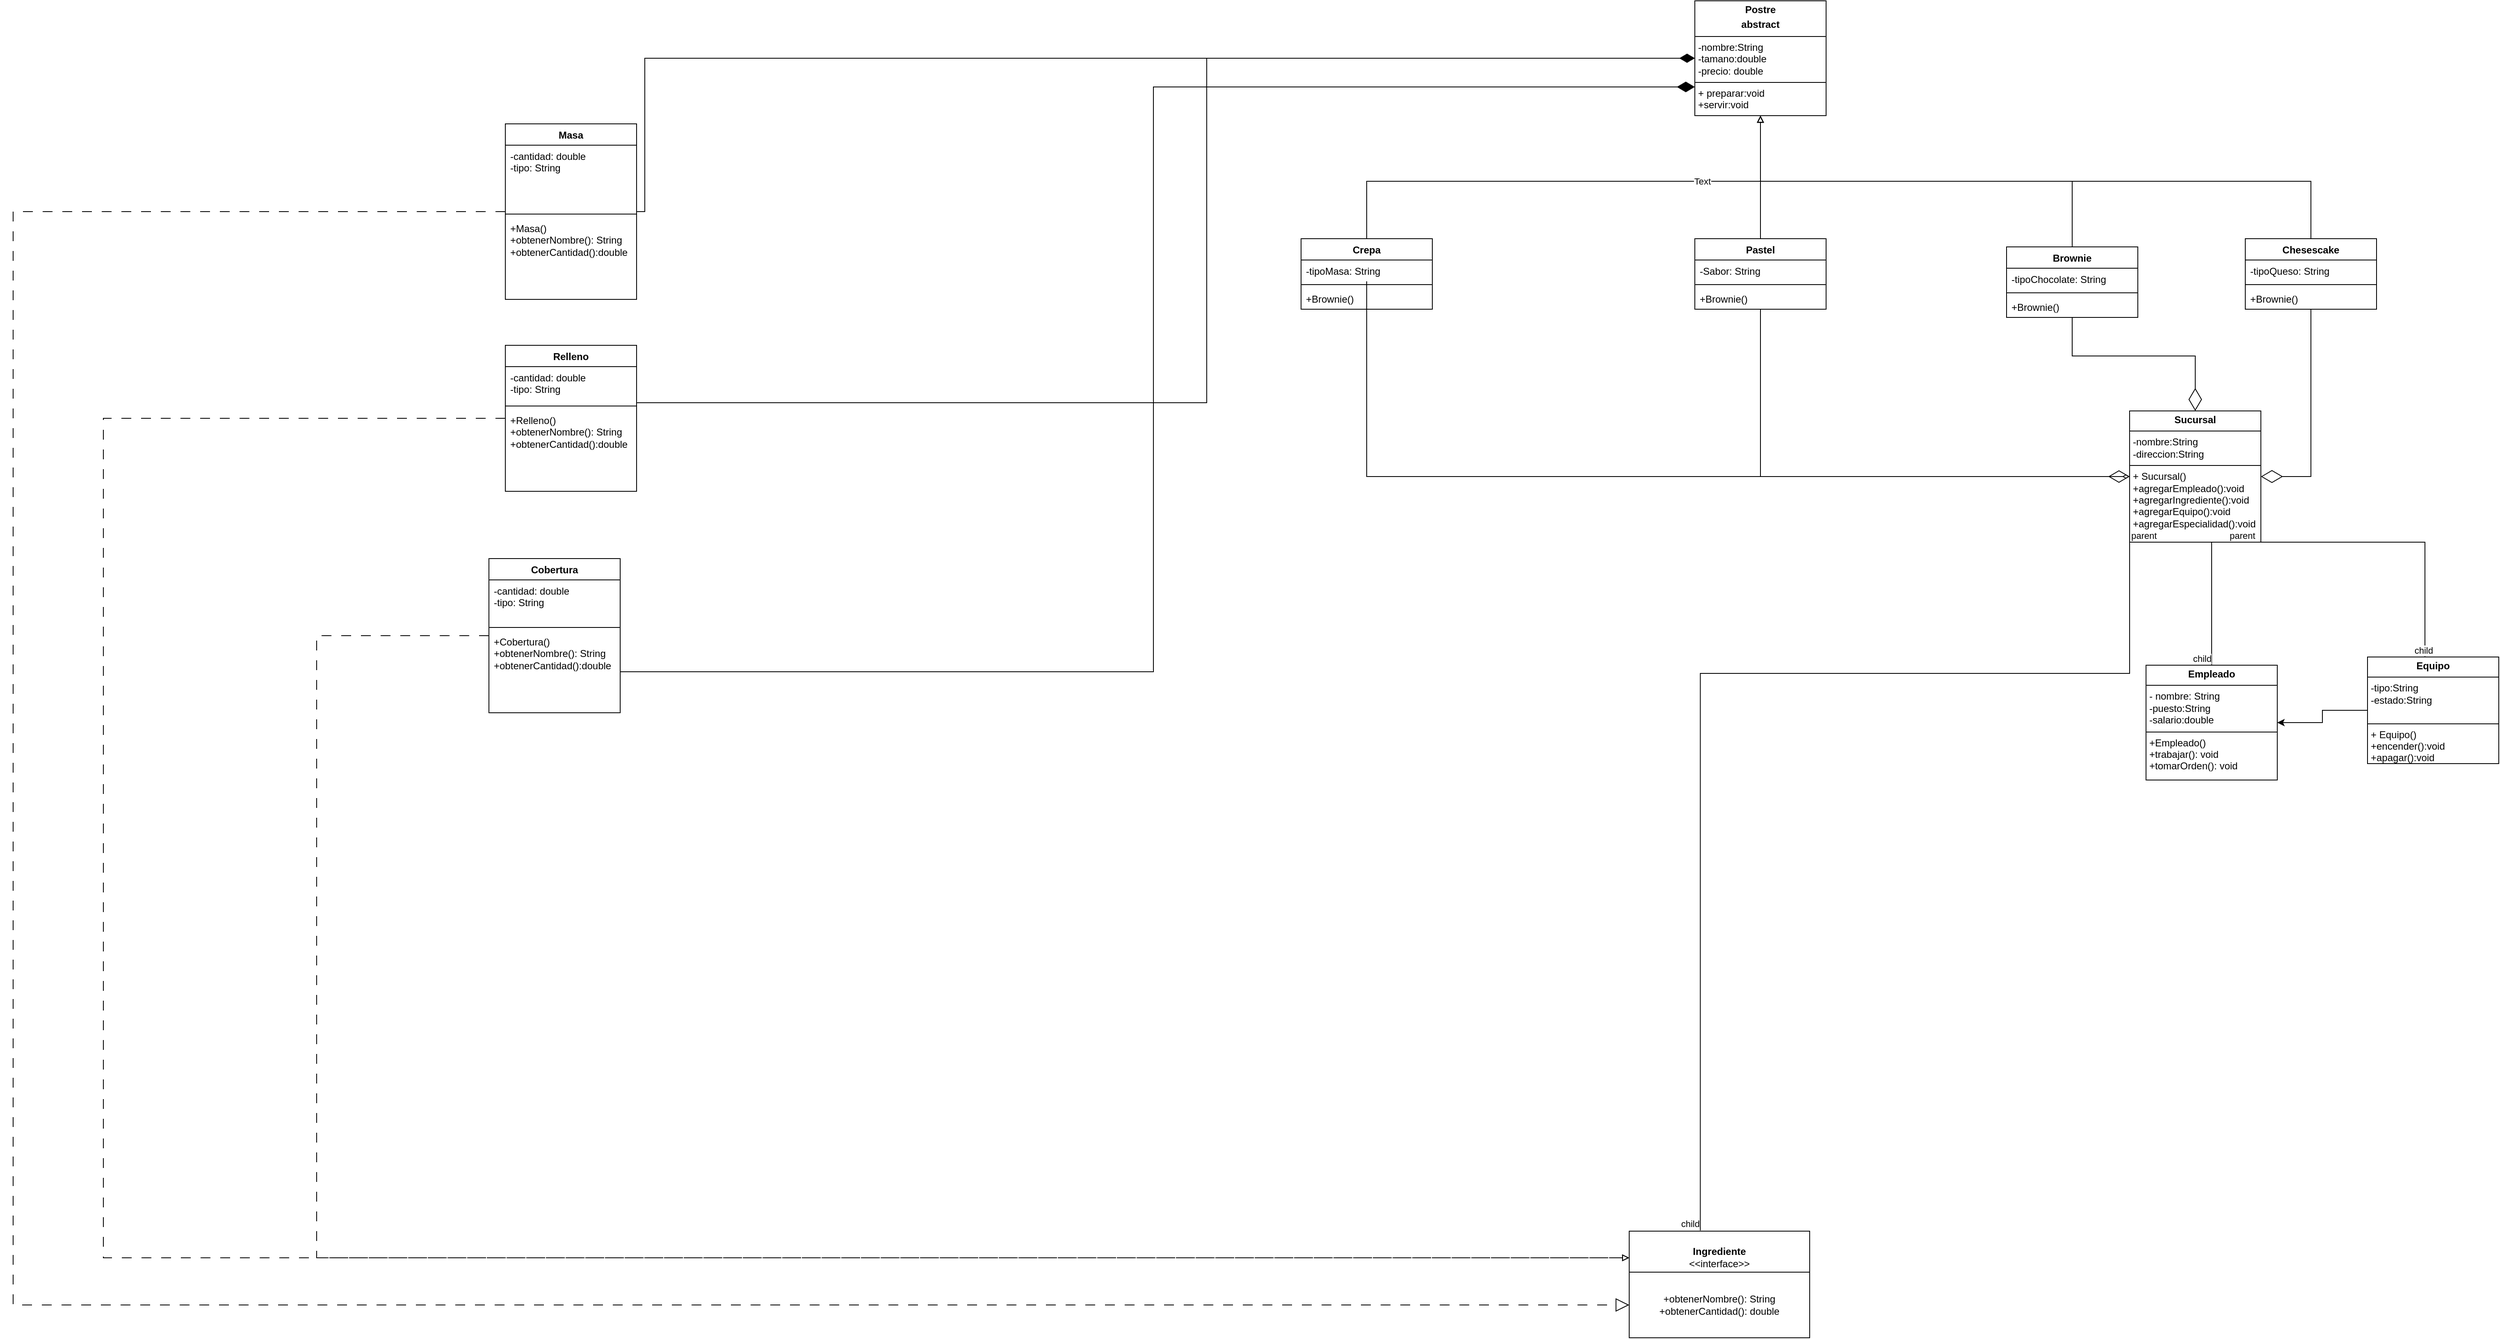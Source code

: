 <mxfile version="24.7.6">
  <diagram name="Página-1" id="UthyTfX0mN4duqOPLey2">
    <mxGraphModel dx="4994" dy="1890" grid="1" gridSize="10" guides="1" tooltips="1" connect="1" arrows="1" fold="1" page="1" pageScale="1" pageWidth="827" pageHeight="1169" math="0" shadow="0">
      <root>
        <mxCell id="0" />
        <mxCell id="1" parent="0" />
        <mxCell id="ZvyFmklkqmI3JIR-qOeb-1" value="&lt;p style=&quot;margin:0px;margin-top:4px;text-align:center;&quot;&gt;&lt;b&gt;Postre&lt;/b&gt;&lt;/p&gt;&lt;p style=&quot;margin:0px;margin-top:4px;text-align:center;&quot;&gt;&lt;b&gt;abstract&lt;/b&gt;&lt;/p&gt;&lt;hr size=&quot;1&quot; style=&quot;border-style:solid;&quot;&gt;&lt;p style=&quot;margin:0px;margin-left:4px;&quot;&gt;-nombre:String&lt;/p&gt;&lt;p style=&quot;margin:0px;margin-left:4px;&quot;&gt;-tamano:double&lt;/p&gt;&lt;p style=&quot;margin:0px;margin-left:4px;&quot;&gt;-precio: double&lt;/p&gt;&lt;hr size=&quot;1&quot; style=&quot;border-style:solid;&quot;&gt;&lt;p style=&quot;margin:0px;margin-left:4px;&quot;&gt;+ preparar:void&lt;/p&gt;&lt;p style=&quot;margin:0px;margin-left:4px;&quot;&gt;+servir:void&lt;/p&gt;" style="verticalAlign=top;align=left;overflow=fill;html=1;whiteSpace=wrap;" vertex="1" parent="1">
          <mxGeometry x="570" y="20" width="160" height="140" as="geometry" />
        </mxCell>
        <mxCell id="ZvyFmklkqmI3JIR-qOeb-35" style="edgeStyle=orthogonalEdgeStyle;rounded=0;orthogonalLoop=1;jettySize=auto;html=1;entryX=0.5;entryY=1;entryDx=0;entryDy=0;endArrow=block;endFill=0;startSize=14;jumpSize=13;" edge="1" parent="1" source="ZvyFmklkqmI3JIR-qOeb-2" target="ZvyFmklkqmI3JIR-qOeb-1">
          <mxGeometry relative="1" as="geometry">
            <Array as="points">
              <mxPoint x="170" y="240" />
              <mxPoint x="650" y="240" />
            </Array>
          </mxGeometry>
        </mxCell>
        <mxCell id="ZvyFmklkqmI3JIR-qOeb-37" value="Text" style="edgeLabel;html=1;align=center;verticalAlign=middle;resizable=0;points=[];" vertex="1" connectable="0" parent="ZvyFmklkqmI3JIR-qOeb-35">
          <mxGeometry x="0.521" relative="1" as="geometry">
            <mxPoint as="offset" />
          </mxGeometry>
        </mxCell>
        <mxCell id="ZvyFmklkqmI3JIR-qOeb-2" value="Crepa" style="swimlane;fontStyle=1;align=center;verticalAlign=top;childLayout=stackLayout;horizontal=1;startSize=26;horizontalStack=0;resizeParent=1;resizeParentMax=0;resizeLast=0;collapsible=1;marginBottom=0;whiteSpace=wrap;html=1;" vertex="1" parent="1">
          <mxGeometry x="90" y="310" width="160" height="86" as="geometry" />
        </mxCell>
        <mxCell id="ZvyFmklkqmI3JIR-qOeb-3" value="-tipoMasa: String" style="text;strokeColor=none;fillColor=none;align=left;verticalAlign=top;spacingLeft=4;spacingRight=4;overflow=hidden;rotatable=0;points=[[0,0.5],[1,0.5]];portConstraint=eastwest;whiteSpace=wrap;html=1;" vertex="1" parent="ZvyFmklkqmI3JIR-qOeb-2">
          <mxGeometry y="26" width="160" height="26" as="geometry" />
        </mxCell>
        <mxCell id="ZvyFmklkqmI3JIR-qOeb-4" value="" style="line;strokeWidth=1;fillColor=none;align=left;verticalAlign=middle;spacingTop=-1;spacingLeft=3;spacingRight=3;rotatable=0;labelPosition=right;points=[];portConstraint=eastwest;strokeColor=inherit;" vertex="1" parent="ZvyFmklkqmI3JIR-qOeb-2">
          <mxGeometry y="52" width="160" height="8" as="geometry" />
        </mxCell>
        <mxCell id="ZvyFmklkqmI3JIR-qOeb-5" value="+Brownie()" style="text;strokeColor=none;fillColor=none;align=left;verticalAlign=top;spacingLeft=4;spacingRight=4;overflow=hidden;rotatable=0;points=[[0,0.5],[1,0.5]];portConstraint=eastwest;whiteSpace=wrap;html=1;" vertex="1" parent="ZvyFmklkqmI3JIR-qOeb-2">
          <mxGeometry y="60" width="160" height="26" as="geometry" />
        </mxCell>
        <mxCell id="ZvyFmklkqmI3JIR-qOeb-38" style="edgeStyle=orthogonalEdgeStyle;rounded=0;orthogonalLoop=1;jettySize=auto;html=1;entryX=0.5;entryY=1;entryDx=0;entryDy=0;endArrow=block;endFill=0;" edge="1" parent="1" source="ZvyFmklkqmI3JIR-qOeb-6" target="ZvyFmklkqmI3JIR-qOeb-1">
          <mxGeometry relative="1" as="geometry" />
        </mxCell>
        <mxCell id="ZvyFmklkqmI3JIR-qOeb-47" style="edgeStyle=orthogonalEdgeStyle;rounded=0;orthogonalLoop=1;jettySize=auto;html=1;entryX=0;entryY=0.5;entryDx=0;entryDy=0;endArrow=diamondThin;endFill=0;" edge="1" parent="1" source="ZvyFmklkqmI3JIR-qOeb-6" target="ZvyFmklkqmI3JIR-qOeb-32">
          <mxGeometry relative="1" as="geometry">
            <Array as="points">
              <mxPoint x="650" y="600" />
            </Array>
          </mxGeometry>
        </mxCell>
        <mxCell id="ZvyFmklkqmI3JIR-qOeb-6" value="Pastel" style="swimlane;fontStyle=1;align=center;verticalAlign=top;childLayout=stackLayout;horizontal=1;startSize=26;horizontalStack=0;resizeParent=1;resizeParentMax=0;resizeLast=0;collapsible=1;marginBottom=0;whiteSpace=wrap;html=1;" vertex="1" parent="1">
          <mxGeometry x="570" y="310" width="160" height="86" as="geometry" />
        </mxCell>
        <mxCell id="ZvyFmklkqmI3JIR-qOeb-7" value="-Sabor: String" style="text;strokeColor=none;fillColor=none;align=left;verticalAlign=top;spacingLeft=4;spacingRight=4;overflow=hidden;rotatable=0;points=[[0,0.5],[1,0.5]];portConstraint=eastwest;whiteSpace=wrap;html=1;" vertex="1" parent="ZvyFmklkqmI3JIR-qOeb-6">
          <mxGeometry y="26" width="160" height="26" as="geometry" />
        </mxCell>
        <mxCell id="ZvyFmklkqmI3JIR-qOeb-8" value="" style="line;strokeWidth=1;fillColor=none;align=left;verticalAlign=middle;spacingTop=-1;spacingLeft=3;spacingRight=3;rotatable=0;labelPosition=right;points=[];portConstraint=eastwest;strokeColor=inherit;" vertex="1" parent="ZvyFmklkqmI3JIR-qOeb-6">
          <mxGeometry y="52" width="160" height="8" as="geometry" />
        </mxCell>
        <mxCell id="ZvyFmklkqmI3JIR-qOeb-9" value="+Brownie()" style="text;strokeColor=none;fillColor=none;align=left;verticalAlign=top;spacingLeft=4;spacingRight=4;overflow=hidden;rotatable=0;points=[[0,0.5],[1,0.5]];portConstraint=eastwest;whiteSpace=wrap;html=1;" vertex="1" parent="ZvyFmklkqmI3JIR-qOeb-6">
          <mxGeometry y="60" width="160" height="26" as="geometry" />
        </mxCell>
        <mxCell id="ZvyFmklkqmI3JIR-qOeb-39" style="edgeStyle=orthogonalEdgeStyle;rounded=0;orthogonalLoop=1;jettySize=auto;html=1;entryX=0.5;entryY=1;entryDx=0;entryDy=0;endArrow=block;endFill=0;" edge="1" parent="1" source="ZvyFmklkqmI3JIR-qOeb-10" target="ZvyFmklkqmI3JIR-qOeb-1">
          <mxGeometry relative="1" as="geometry">
            <Array as="points">
              <mxPoint x="1030" y="240" />
              <mxPoint x="650" y="240" />
            </Array>
          </mxGeometry>
        </mxCell>
        <mxCell id="ZvyFmklkqmI3JIR-qOeb-48" style="edgeStyle=orthogonalEdgeStyle;rounded=0;orthogonalLoop=1;jettySize=auto;html=1;entryX=0.5;entryY=0;entryDx=0;entryDy=0;endArrow=diamondThin;endFill=0;endSize=25;" edge="1" parent="1" source="ZvyFmklkqmI3JIR-qOeb-10" target="ZvyFmklkqmI3JIR-qOeb-32">
          <mxGeometry relative="1" as="geometry" />
        </mxCell>
        <mxCell id="ZvyFmklkqmI3JIR-qOeb-10" value="Brownie" style="swimlane;fontStyle=1;align=center;verticalAlign=top;childLayout=stackLayout;horizontal=1;startSize=26;horizontalStack=0;resizeParent=1;resizeParentMax=0;resizeLast=0;collapsible=1;marginBottom=0;whiteSpace=wrap;html=1;" vertex="1" parent="1">
          <mxGeometry x="950" y="320" width="160" height="86" as="geometry" />
        </mxCell>
        <mxCell id="ZvyFmklkqmI3JIR-qOeb-11" value="-tipoChocolate: String" style="text;strokeColor=none;fillColor=none;align=left;verticalAlign=top;spacingLeft=4;spacingRight=4;overflow=hidden;rotatable=0;points=[[0,0.5],[1,0.5]];portConstraint=eastwest;whiteSpace=wrap;html=1;" vertex="1" parent="ZvyFmklkqmI3JIR-qOeb-10">
          <mxGeometry y="26" width="160" height="26" as="geometry" />
        </mxCell>
        <mxCell id="ZvyFmklkqmI3JIR-qOeb-12" value="" style="line;strokeWidth=1;fillColor=none;align=left;verticalAlign=middle;spacingTop=-1;spacingLeft=3;spacingRight=3;rotatable=0;labelPosition=right;points=[];portConstraint=eastwest;strokeColor=inherit;" vertex="1" parent="ZvyFmklkqmI3JIR-qOeb-10">
          <mxGeometry y="52" width="160" height="8" as="geometry" />
        </mxCell>
        <mxCell id="ZvyFmklkqmI3JIR-qOeb-13" value="+Brownie()" style="text;strokeColor=none;fillColor=none;align=left;verticalAlign=top;spacingLeft=4;spacingRight=4;overflow=hidden;rotatable=0;points=[[0,0.5],[1,0.5]];portConstraint=eastwest;whiteSpace=wrap;html=1;" vertex="1" parent="ZvyFmklkqmI3JIR-qOeb-10">
          <mxGeometry y="60" width="160" height="26" as="geometry" />
        </mxCell>
        <mxCell id="ZvyFmklkqmI3JIR-qOeb-40" style="edgeStyle=orthogonalEdgeStyle;rounded=0;orthogonalLoop=1;jettySize=auto;html=1;entryX=0.5;entryY=1;entryDx=0;entryDy=0;endArrow=block;endFill=0;" edge="1" parent="1" source="ZvyFmklkqmI3JIR-qOeb-14" target="ZvyFmklkqmI3JIR-qOeb-1">
          <mxGeometry relative="1" as="geometry">
            <Array as="points">
              <mxPoint x="1321" y="240" />
              <mxPoint x="650" y="240" />
            </Array>
          </mxGeometry>
        </mxCell>
        <mxCell id="ZvyFmklkqmI3JIR-qOeb-49" style="edgeStyle=orthogonalEdgeStyle;rounded=0;orthogonalLoop=1;jettySize=auto;html=1;entryX=1;entryY=0.5;entryDx=0;entryDy=0;endArrow=diamondThin;endFill=0;endSize=24;" edge="1" parent="1" source="ZvyFmklkqmI3JIR-qOeb-14" target="ZvyFmklkqmI3JIR-qOeb-32">
          <mxGeometry relative="1" as="geometry" />
        </mxCell>
        <mxCell id="ZvyFmklkqmI3JIR-qOeb-14" value="Chesescake" style="swimlane;fontStyle=1;align=center;verticalAlign=top;childLayout=stackLayout;horizontal=1;startSize=26;horizontalStack=0;resizeParent=1;resizeParentMax=0;resizeLast=0;collapsible=1;marginBottom=0;whiteSpace=wrap;html=1;" vertex="1" parent="1">
          <mxGeometry x="1241" y="310" width="160" height="86" as="geometry" />
        </mxCell>
        <mxCell id="ZvyFmklkqmI3JIR-qOeb-15" value="-tipoQueso: String" style="text;strokeColor=none;fillColor=none;align=left;verticalAlign=top;spacingLeft=4;spacingRight=4;overflow=hidden;rotatable=0;points=[[0,0.5],[1,0.5]];portConstraint=eastwest;whiteSpace=wrap;html=1;" vertex="1" parent="ZvyFmklkqmI3JIR-qOeb-14">
          <mxGeometry y="26" width="160" height="26" as="geometry" />
        </mxCell>
        <mxCell id="ZvyFmklkqmI3JIR-qOeb-16" value="" style="line;strokeWidth=1;fillColor=none;align=left;verticalAlign=middle;spacingTop=-1;spacingLeft=3;spacingRight=3;rotatable=0;labelPosition=right;points=[];portConstraint=eastwest;strokeColor=inherit;" vertex="1" parent="ZvyFmklkqmI3JIR-qOeb-14">
          <mxGeometry y="52" width="160" height="8" as="geometry" />
        </mxCell>
        <mxCell id="ZvyFmklkqmI3JIR-qOeb-17" value="+Brownie()" style="text;strokeColor=none;fillColor=none;align=left;verticalAlign=top;spacingLeft=4;spacingRight=4;overflow=hidden;rotatable=0;points=[[0,0.5],[1,0.5]];portConstraint=eastwest;whiteSpace=wrap;html=1;" vertex="1" parent="ZvyFmklkqmI3JIR-qOeb-14">
          <mxGeometry y="60" width="160" height="26" as="geometry" />
        </mxCell>
        <mxCell id="ZvyFmklkqmI3JIR-qOeb-18" value="&lt;div&gt;&lt;br&gt;&lt;/div&gt;&lt;div&gt;Ingrediente&lt;/div&gt;&lt;div&gt;&lt;span style=&quot;font-weight: 400;&quot;&gt;&amp;lt;&amp;lt;interface&amp;gt;&amp;gt;&lt;/span&gt;&lt;br&gt;&lt;/div&gt;" style="swimlane;fontStyle=1;align=center;verticalAlign=middle;childLayout=stackLayout;horizontal=1;startSize=50;horizontalStack=0;resizeParent=1;resizeParentMax=0;resizeLast=0;collapsible=0;marginBottom=0;html=1;whiteSpace=wrap;" vertex="1" parent="1">
          <mxGeometry x="490" y="1520" width="220" height="130" as="geometry" />
        </mxCell>
        <mxCell id="ZvyFmklkqmI3JIR-qOeb-19" value="+obtenerNombre(): String&lt;div&gt;&lt;span style=&quot;background-color: initial;&quot;&gt;+obtenerCantidad(): double&lt;/span&gt;&lt;/div&gt;" style="text;html=1;strokeColor=none;fillColor=none;align=center;verticalAlign=middle;spacingLeft=4;spacingRight=4;overflow=hidden;rotatable=0;points=[[0,0.5],[1,0.5]];portConstraint=eastwest;whiteSpace=wrap;" vertex="1" parent="ZvyFmklkqmI3JIR-qOeb-18">
          <mxGeometry y="50" width="220" height="80" as="geometry" />
        </mxCell>
        <mxCell id="ZvyFmklkqmI3JIR-qOeb-41" style="edgeStyle=orthogonalEdgeStyle;rounded=0;orthogonalLoop=1;jettySize=auto;html=1;entryX=0;entryY=0.5;entryDx=0;entryDy=0;endArrow=diamondThin;endFill=1;endSize=16;" edge="1" parent="1" source="ZvyFmklkqmI3JIR-qOeb-20" target="ZvyFmklkqmI3JIR-qOeb-1">
          <mxGeometry relative="1" as="geometry">
            <Array as="points">
              <mxPoint x="-710" y="90" />
            </Array>
          </mxGeometry>
        </mxCell>
        <mxCell id="ZvyFmklkqmI3JIR-qOeb-66" style="edgeStyle=orthogonalEdgeStyle;rounded=0;orthogonalLoop=1;jettySize=auto;html=1;endArrow=block;endFill=0;dashed=1;dashPattern=12 12;endSize=14;" edge="1" parent="1" source="ZvyFmklkqmI3JIR-qOeb-20" target="ZvyFmklkqmI3JIR-qOeb-19">
          <mxGeometry relative="1" as="geometry">
            <Array as="points">
              <mxPoint x="-1480" y="277" />
              <mxPoint x="-1480" y="1610" />
            </Array>
          </mxGeometry>
        </mxCell>
        <mxCell id="ZvyFmklkqmI3JIR-qOeb-20" value="Masa" style="swimlane;fontStyle=1;align=center;verticalAlign=top;childLayout=stackLayout;horizontal=1;startSize=26;horizontalStack=0;resizeParent=1;resizeParentMax=0;resizeLast=0;collapsible=1;marginBottom=0;whiteSpace=wrap;html=1;" vertex="1" parent="1">
          <mxGeometry x="-880" y="170" width="160" height="214" as="geometry" />
        </mxCell>
        <mxCell id="ZvyFmklkqmI3JIR-qOeb-21" value="-cantidad: double&lt;div&gt;-tipo: String&lt;br&gt;&lt;/div&gt;" style="text;strokeColor=none;fillColor=none;align=left;verticalAlign=top;spacingLeft=4;spacingRight=4;overflow=hidden;rotatable=0;points=[[0,0.5],[1,0.5]];portConstraint=eastwest;whiteSpace=wrap;html=1;" vertex="1" parent="ZvyFmklkqmI3JIR-qOeb-20">
          <mxGeometry y="26" width="160" height="80" as="geometry" />
        </mxCell>
        <mxCell id="ZvyFmklkqmI3JIR-qOeb-22" value="" style="line;strokeWidth=1;fillColor=none;align=left;verticalAlign=middle;spacingTop=-1;spacingLeft=3;spacingRight=3;rotatable=0;labelPosition=right;points=[];portConstraint=eastwest;strokeColor=inherit;" vertex="1" parent="ZvyFmklkqmI3JIR-qOeb-20">
          <mxGeometry y="106" width="160" height="8" as="geometry" />
        </mxCell>
        <mxCell id="ZvyFmklkqmI3JIR-qOeb-23" value="+Masa()&lt;div&gt;+obtenerNombre(): String&lt;br&gt;&lt;/div&gt;&lt;div&gt;+obtenerCantidad():double&lt;/div&gt;" style="text;strokeColor=none;fillColor=none;align=left;verticalAlign=top;spacingLeft=4;spacingRight=4;overflow=hidden;rotatable=0;points=[[0,0.5],[1,0.5]];portConstraint=eastwest;whiteSpace=wrap;html=1;" vertex="1" parent="ZvyFmklkqmI3JIR-qOeb-20">
          <mxGeometry y="114" width="160" height="100" as="geometry" />
        </mxCell>
        <mxCell id="ZvyFmklkqmI3JIR-qOeb-43" style="edgeStyle=orthogonalEdgeStyle;rounded=0;orthogonalLoop=1;jettySize=auto;html=1;entryX=0;entryY=0.5;entryDx=0;entryDy=0;endArrow=diamondThin;endFill=1;" edge="1" parent="1" source="ZvyFmklkqmI3JIR-qOeb-24" target="ZvyFmklkqmI3JIR-qOeb-1">
          <mxGeometry relative="1" as="geometry">
            <Array as="points">
              <mxPoint x="-25" y="510" />
              <mxPoint x="-25" y="90" />
            </Array>
          </mxGeometry>
        </mxCell>
        <mxCell id="ZvyFmklkqmI3JIR-qOeb-67" style="edgeStyle=orthogonalEdgeStyle;rounded=0;orthogonalLoop=1;jettySize=auto;html=1;entryX=0;entryY=0.25;entryDx=0;entryDy=0;endArrow=block;endFill=0;dashed=1;dashPattern=12 12;" edge="1" parent="1" source="ZvyFmklkqmI3JIR-qOeb-24" target="ZvyFmklkqmI3JIR-qOeb-18">
          <mxGeometry relative="1" as="geometry">
            <Array as="points">
              <mxPoint x="-1370" y="529" />
              <mxPoint x="-1370" y="1552" />
            </Array>
          </mxGeometry>
        </mxCell>
        <mxCell id="ZvyFmklkqmI3JIR-qOeb-24" value="Relleno" style="swimlane;fontStyle=1;align=center;verticalAlign=top;childLayout=stackLayout;horizontal=1;startSize=26;horizontalStack=0;resizeParent=1;resizeParentMax=0;resizeLast=0;collapsible=1;marginBottom=0;whiteSpace=wrap;html=1;" vertex="1" parent="1">
          <mxGeometry x="-880" y="440" width="160" height="178" as="geometry" />
        </mxCell>
        <mxCell id="ZvyFmklkqmI3JIR-qOeb-25" value="-cantidad: double&lt;div&gt;-tipo: String&lt;br&gt;&lt;/div&gt;" style="text;strokeColor=none;fillColor=none;align=left;verticalAlign=top;spacingLeft=4;spacingRight=4;overflow=hidden;rotatable=0;points=[[0,0.5],[1,0.5]];portConstraint=eastwest;whiteSpace=wrap;html=1;" vertex="1" parent="ZvyFmklkqmI3JIR-qOeb-24">
          <mxGeometry y="26" width="160" height="44" as="geometry" />
        </mxCell>
        <mxCell id="ZvyFmklkqmI3JIR-qOeb-26" value="" style="line;strokeWidth=1;fillColor=none;align=left;verticalAlign=middle;spacingTop=-1;spacingLeft=3;spacingRight=3;rotatable=0;labelPosition=right;points=[];portConstraint=eastwest;strokeColor=inherit;" vertex="1" parent="ZvyFmklkqmI3JIR-qOeb-24">
          <mxGeometry y="70" width="160" height="8" as="geometry" />
        </mxCell>
        <mxCell id="ZvyFmklkqmI3JIR-qOeb-27" value="+Relleno()&lt;div&gt;+obtenerNombre(): String&lt;br&gt;&lt;/div&gt;&lt;div&gt;+obtenerCantidad():double&lt;/div&gt;" style="text;strokeColor=none;fillColor=none;align=left;verticalAlign=top;spacingLeft=4;spacingRight=4;overflow=hidden;rotatable=0;points=[[0,0.5],[1,0.5]];portConstraint=eastwest;whiteSpace=wrap;html=1;" vertex="1" parent="ZvyFmklkqmI3JIR-qOeb-24">
          <mxGeometry y="78" width="160" height="100" as="geometry" />
        </mxCell>
        <mxCell id="ZvyFmklkqmI3JIR-qOeb-68" style="edgeStyle=orthogonalEdgeStyle;rounded=0;orthogonalLoop=1;jettySize=auto;html=1;entryX=0;entryY=0.25;entryDx=0;entryDy=0;endArrow=block;endFill=0;dashed=1;dashPattern=12 12;" edge="1" parent="1" source="ZvyFmklkqmI3JIR-qOeb-28" target="ZvyFmklkqmI3JIR-qOeb-18">
          <mxGeometry relative="1" as="geometry">
            <Array as="points">
              <mxPoint x="-1110" y="794" />
              <mxPoint x="-1110" y="1552" />
            </Array>
          </mxGeometry>
        </mxCell>
        <mxCell id="ZvyFmklkqmI3JIR-qOeb-28" value="Cobertura" style="swimlane;fontStyle=1;align=center;verticalAlign=top;childLayout=stackLayout;horizontal=1;startSize=26;horizontalStack=0;resizeParent=1;resizeParentMax=0;resizeLast=0;collapsible=1;marginBottom=0;whiteSpace=wrap;html=1;" vertex="1" parent="1">
          <mxGeometry x="-900" y="700" width="160" height="188" as="geometry" />
        </mxCell>
        <mxCell id="ZvyFmklkqmI3JIR-qOeb-29" value="-cantidad: double&lt;div&gt;-tipo: String&lt;br&gt;&lt;/div&gt;" style="text;strokeColor=none;fillColor=none;align=left;verticalAlign=top;spacingLeft=4;spacingRight=4;overflow=hidden;rotatable=0;points=[[0,0.5],[1,0.5]];portConstraint=eastwest;whiteSpace=wrap;html=1;" vertex="1" parent="ZvyFmklkqmI3JIR-qOeb-28">
          <mxGeometry y="26" width="160" height="54" as="geometry" />
        </mxCell>
        <mxCell id="ZvyFmklkqmI3JIR-qOeb-30" value="" style="line;strokeWidth=1;fillColor=none;align=left;verticalAlign=middle;spacingTop=-1;spacingLeft=3;spacingRight=3;rotatable=0;labelPosition=right;points=[];portConstraint=eastwest;strokeColor=inherit;" vertex="1" parent="ZvyFmklkqmI3JIR-qOeb-28">
          <mxGeometry y="80" width="160" height="8" as="geometry" />
        </mxCell>
        <mxCell id="ZvyFmklkqmI3JIR-qOeb-31" value="+Cobertura()&lt;div&gt;+obtenerNombre(): String&lt;br&gt;&lt;/div&gt;&lt;div&gt;+obtenerCantidad():double&lt;/div&gt;" style="text;strokeColor=none;fillColor=none;align=left;verticalAlign=top;spacingLeft=4;spacingRight=4;overflow=hidden;rotatable=0;points=[[0,0.5],[1,0.5]];portConstraint=eastwest;whiteSpace=wrap;html=1;" vertex="1" parent="ZvyFmklkqmI3JIR-qOeb-28">
          <mxGeometry y="88" width="160" height="100" as="geometry" />
        </mxCell>
        <mxCell id="ZvyFmklkqmI3JIR-qOeb-32" value="&lt;p style=&quot;margin:0px;margin-top:4px;text-align:center;&quot;&gt;&lt;b&gt;Sucursal&lt;/b&gt;&lt;/p&gt;&lt;hr size=&quot;1&quot; style=&quot;border-style:solid;&quot;&gt;&lt;p style=&quot;margin:0px;margin-left:4px;&quot;&gt;-nombre:String&lt;/p&gt;&lt;p style=&quot;margin:0px;margin-left:4px;&quot;&gt;-direccion:String&lt;/p&gt;&lt;hr size=&quot;1&quot; style=&quot;border-style:solid;&quot;&gt;&lt;p style=&quot;margin:0px;margin-left:4px;&quot;&gt;+ Sucursal()&lt;/p&gt;&lt;p style=&quot;margin:0px;margin-left:4px;&quot;&gt;+agregarEmpleado():void&lt;/p&gt;&lt;p style=&quot;margin:0px;margin-left:4px;&quot;&gt;+agregarIngrediente():void&lt;/p&gt;&lt;p style=&quot;margin:0px;margin-left:4px;&quot;&gt;+agregarEquipo():void&lt;/p&gt;&lt;p style=&quot;margin:0px;margin-left:4px;&quot;&gt;+agregarEspecialidad():void&lt;/p&gt;" style="verticalAlign=top;align=left;overflow=fill;html=1;whiteSpace=wrap;" vertex="1" parent="1">
          <mxGeometry x="1100" y="520" width="160" height="160" as="geometry" />
        </mxCell>
        <mxCell id="ZvyFmklkqmI3JIR-qOeb-33" value="&lt;p style=&quot;margin:0px;margin-top:4px;text-align:center;&quot;&gt;&lt;b&gt;Empleado&lt;/b&gt;&lt;/p&gt;&lt;hr size=&quot;1&quot; style=&quot;border-style:solid;&quot;&gt;&lt;p style=&quot;margin:0px;margin-left:4px;&quot;&gt;-&amp;nbsp;nombre: String&lt;/p&gt;&lt;p style=&quot;margin:0px;margin-left:4px;&quot;&gt;-puesto:String&lt;/p&gt;&lt;p style=&quot;margin:0px;margin-left:4px;&quot;&gt;-salario:double&lt;/p&gt;&lt;hr size=&quot;1&quot; style=&quot;border-style:solid;&quot;&gt;&lt;p style=&quot;margin:0px;margin-left:4px;&quot;&gt;+Empleado()&lt;br&gt;&lt;/p&gt;&lt;p style=&quot;margin:0px;margin-left:4px;&quot;&gt;+trabajar(): void&lt;br&gt;&lt;/p&gt;&lt;p style=&quot;margin:0px;margin-left:4px;&quot;&gt;+tomarOrden(): void&lt;br&gt;&lt;/p&gt;" style="verticalAlign=top;align=left;overflow=fill;html=1;whiteSpace=wrap;" vertex="1" parent="1">
          <mxGeometry x="1120" y="830" width="160" height="140" as="geometry" />
        </mxCell>
        <mxCell id="ZvyFmklkqmI3JIR-qOeb-64" value="" style="edgeStyle=orthogonalEdgeStyle;rounded=0;orthogonalLoop=1;jettySize=auto;html=1;" edge="1" parent="1" source="ZvyFmklkqmI3JIR-qOeb-34" target="ZvyFmklkqmI3JIR-qOeb-33">
          <mxGeometry relative="1" as="geometry" />
        </mxCell>
        <mxCell id="ZvyFmklkqmI3JIR-qOeb-34" value="&lt;p style=&quot;margin:0px;margin-top:4px;text-align:center;&quot;&gt;&lt;b&gt;Equipo&lt;/b&gt;&lt;/p&gt;&lt;hr size=&quot;1&quot; style=&quot;border-style:solid;&quot;&gt;&lt;p style=&quot;margin:0px;margin-left:4px;&quot;&gt;-tipo:String&lt;/p&gt;&lt;p style=&quot;margin:0px;margin-left:4px;&quot;&gt;-estado:String&lt;/p&gt;&lt;p style=&quot;margin:0px;margin-left:4px;&quot;&gt;&lt;br&gt;&lt;/p&gt;&lt;hr size=&quot;1&quot; style=&quot;border-style:solid;&quot;&gt;&lt;p style=&quot;margin:0px;margin-left:4px;&quot;&gt;+ Equipo()&lt;/p&gt;&lt;p style=&quot;margin:0px;margin-left:4px;&quot;&gt;+encender():void&lt;/p&gt;&lt;p style=&quot;margin:0px;margin-left:4px;&quot;&gt;+apagar():void&lt;/p&gt;&lt;p style=&quot;margin:0px;margin-left:4px;&quot;&gt;+reparar():void&lt;/p&gt;" style="verticalAlign=top;align=left;overflow=fill;html=1;whiteSpace=wrap;" vertex="1" parent="1">
          <mxGeometry x="1390" y="820" width="160" height="130" as="geometry" />
        </mxCell>
        <mxCell id="ZvyFmklkqmI3JIR-qOeb-44" style="edgeStyle=orthogonalEdgeStyle;rounded=0;orthogonalLoop=1;jettySize=auto;html=1;entryX=0;entryY=0.75;entryDx=0;entryDy=0;endArrow=diamondThin;endFill=1;endSize=19;" edge="1" parent="1" source="ZvyFmklkqmI3JIR-qOeb-31" target="ZvyFmklkqmI3JIR-qOeb-1">
          <mxGeometry relative="1" as="geometry" />
        </mxCell>
        <mxCell id="ZvyFmklkqmI3JIR-qOeb-46" style="edgeStyle=orthogonalEdgeStyle;rounded=0;orthogonalLoop=1;jettySize=auto;html=1;entryX=0;entryY=0.5;entryDx=0;entryDy=0;endArrow=diamondThin;endFill=0;endSize=23;" edge="1" parent="1" source="ZvyFmklkqmI3JIR-qOeb-3" target="ZvyFmklkqmI3JIR-qOeb-32">
          <mxGeometry relative="1" as="geometry">
            <Array as="points">
              <mxPoint x="170" y="600" />
            </Array>
          </mxGeometry>
        </mxCell>
        <mxCell id="ZvyFmklkqmI3JIR-qOeb-51" value="" style="endArrow=none;html=1;edgeStyle=orthogonalEdgeStyle;rounded=0;exitX=0;exitY=1;exitDx=0;exitDy=0;entryX=0.394;entryY=-0.007;entryDx=0;entryDy=0;entryPerimeter=0;" edge="1" parent="1" source="ZvyFmklkqmI3JIR-qOeb-32" target="ZvyFmklkqmI3JIR-qOeb-18">
          <mxGeometry relative="1" as="geometry">
            <mxPoint x="740" y="760" as="sourcePoint" />
            <mxPoint x="900" y="760" as="targetPoint" />
            <Array as="points">
              <mxPoint x="1100" y="840" />
              <mxPoint x="577" y="840" />
            </Array>
          </mxGeometry>
        </mxCell>
        <mxCell id="ZvyFmklkqmI3JIR-qOeb-52" value="parent" style="edgeLabel;resizable=0;html=1;align=left;verticalAlign=bottom;" connectable="0" vertex="1" parent="ZvyFmklkqmI3JIR-qOeb-51">
          <mxGeometry x="-1" relative="1" as="geometry" />
        </mxCell>
        <mxCell id="ZvyFmklkqmI3JIR-qOeb-53" value="child" style="edgeLabel;resizable=0;html=1;align=right;verticalAlign=bottom;" connectable="0" vertex="1" parent="ZvyFmklkqmI3JIR-qOeb-51">
          <mxGeometry x="1" relative="1" as="geometry" />
        </mxCell>
        <mxCell id="ZvyFmklkqmI3JIR-qOeb-54" value="" style="endArrow=none;html=1;edgeStyle=orthogonalEdgeStyle;rounded=0;exitX=0.75;exitY=1;exitDx=0;exitDy=0;entryX=0.5;entryY=0;entryDx=0;entryDy=0;" edge="1" parent="1" source="ZvyFmklkqmI3JIR-qOeb-32" target="ZvyFmklkqmI3JIR-qOeb-33">
          <mxGeometry relative="1" as="geometry">
            <mxPoint x="1413" y="694" as="sourcePoint" />
            <mxPoint x="1260" y="848" as="targetPoint" />
            <Array as="points">
              <mxPoint x="1200" y="680" />
            </Array>
          </mxGeometry>
        </mxCell>
        <mxCell id="ZvyFmklkqmI3JIR-qOeb-55" value="parent" style="edgeLabel;resizable=0;html=1;align=left;verticalAlign=bottom;" connectable="0" vertex="1" parent="ZvyFmklkqmI3JIR-qOeb-54">
          <mxGeometry x="-1" relative="1" as="geometry" />
        </mxCell>
        <mxCell id="ZvyFmklkqmI3JIR-qOeb-56" value="child" style="edgeLabel;resizable=0;html=1;align=right;verticalAlign=bottom;" connectable="0" vertex="1" parent="ZvyFmklkqmI3JIR-qOeb-54">
          <mxGeometry x="1" relative="1" as="geometry" />
        </mxCell>
        <mxCell id="ZvyFmklkqmI3JIR-qOeb-57" value="" style="endArrow=none;html=1;edgeStyle=orthogonalEdgeStyle;rounded=0;exitX=0.75;exitY=1;exitDx=0;exitDy=0;entryX=0.5;entryY=0;entryDx=0;entryDy=0;" edge="1" parent="1" source="ZvyFmklkqmI3JIR-qOeb-32" target="ZvyFmklkqmI3JIR-qOeb-34">
          <mxGeometry relative="1" as="geometry">
            <mxPoint x="1480" y="680" as="sourcePoint" />
            <mxPoint x="1470" y="830" as="targetPoint" />
            <Array as="points">
              <mxPoint x="1460" y="680" />
              <mxPoint x="1460" y="820" />
            </Array>
          </mxGeometry>
        </mxCell>
        <mxCell id="ZvyFmklkqmI3JIR-qOeb-58" value="parent" style="edgeLabel;resizable=0;html=1;align=left;verticalAlign=bottom;" connectable="0" vertex="1" parent="ZvyFmklkqmI3JIR-qOeb-57">
          <mxGeometry x="-1" relative="1" as="geometry" />
        </mxCell>
        <mxCell id="ZvyFmklkqmI3JIR-qOeb-59" value="child" style="edgeLabel;resizable=0;html=1;align=right;verticalAlign=bottom;" connectable="0" vertex="1" parent="ZvyFmklkqmI3JIR-qOeb-57">
          <mxGeometry x="1" relative="1" as="geometry" />
        </mxCell>
      </root>
    </mxGraphModel>
  </diagram>
</mxfile>
